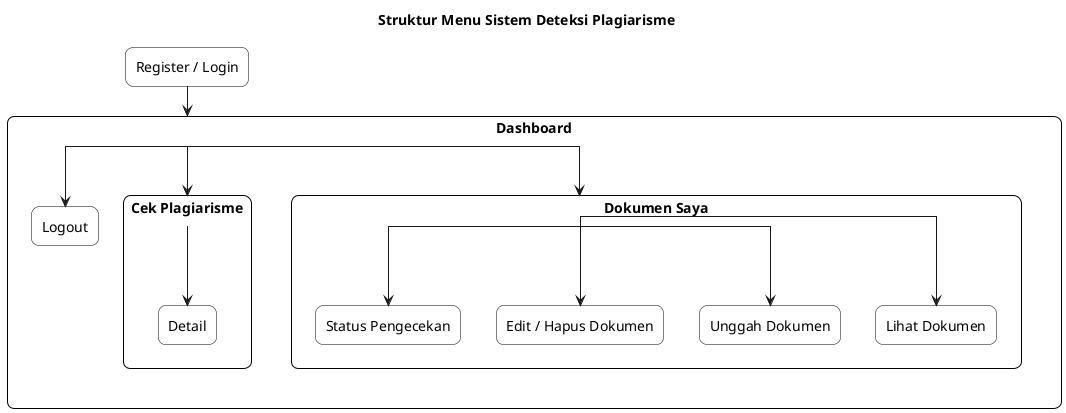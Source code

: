 @startuml strukturmenu

skinparam defaultTextAlignment center
skinparam rectangle {
  RoundCorner 15
  BackgroundColor #FFFFFF
  BorderColor black
}
skinparam linetype ortho

title Struktur Menu Sistem Deteksi Plagiarisme

rectangle "Register / Login" as Login

rectangle "Dashboard" as Dashboard {
  rectangle "Dokumen Saya" {
    rectangle "Lihat Dokumen"
    rectangle "Unggah Dokumen"
    rectangle "Edit / Hapus Dokumen"
    rectangle "Status Pengecekan"
  }

  rectangle "Cek Plagiarisme" {
    rectangle "Detail"
  }

  rectangle "Logout"
}

Login --> Dashboard
Dashboard --> "Dokumen Saya"
Dashboard --> "Cek Plagiarisme"
Dashboard --> "Logout"

"Dokumen Saya" --> "Lihat Dokumen"
"Dokumen Saya" --> "Unggah Dokumen"
"Dokumen Saya" --> "Edit / Hapus Dokumen"
"Dokumen Saya" --> "Status Pengecekan"

"Cek Plagiarisme" --> "Detail"

@enduml
